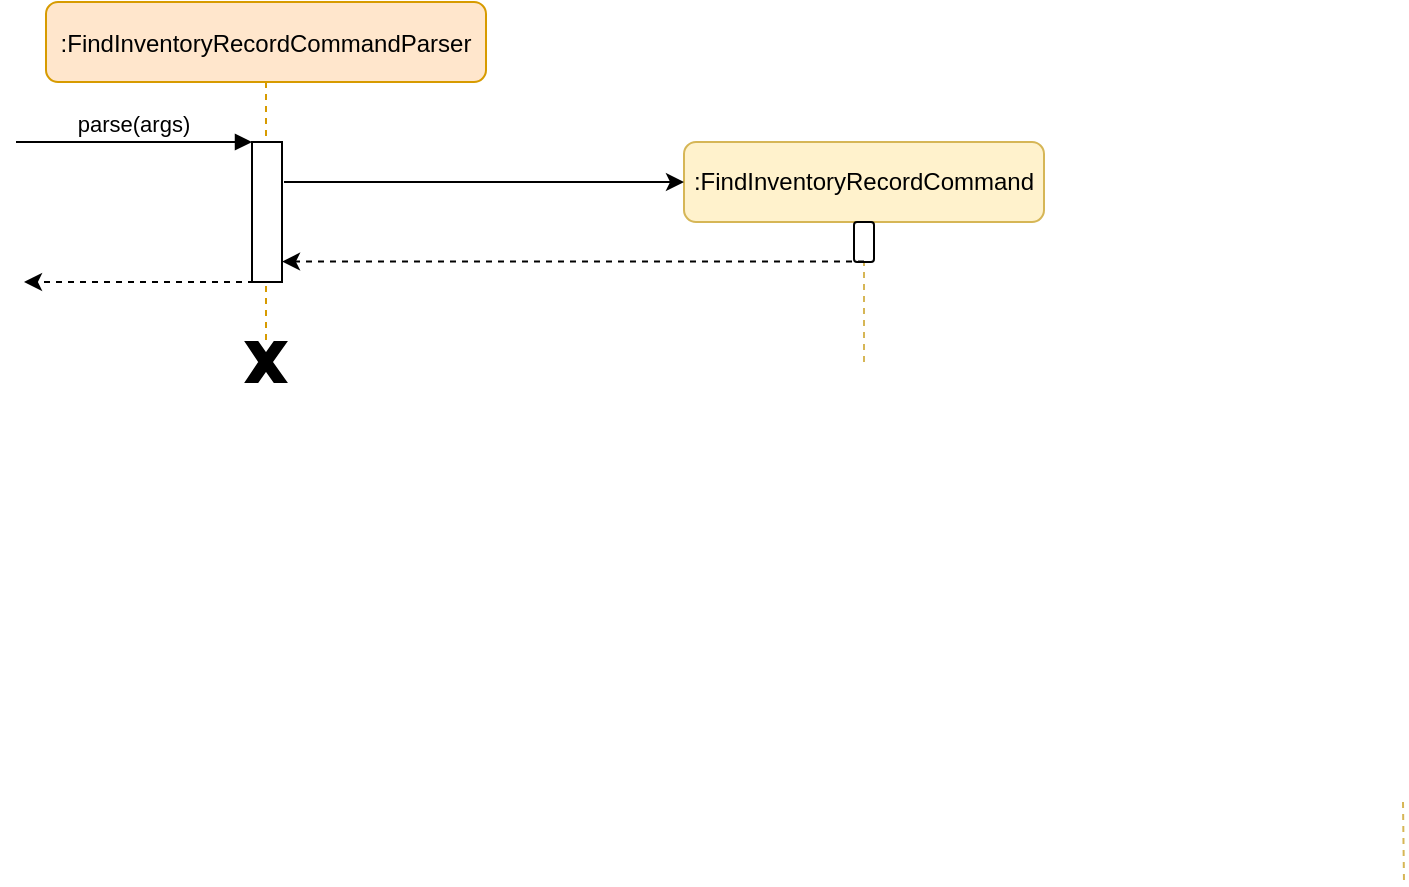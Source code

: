 <mxfile version="13.9.2" type="google"><diagram id="kgpKYQtTHZ0yAKxKKP6v" name="Page-1"><mxGraphModel dx="679" dy="429" grid="1" gridSize="10" guides="1" tooltips="1" connect="1" arrows="1" fold="1" page="1" pageScale="1" pageWidth="850" pageHeight="1100" background="#ffffff" math="0" shadow="0"><root><mxCell id="0"/><mxCell id="1" parent="0"/><mxCell id="H4B8p26qVpAJWS-0AwTk-1" value="" style="endArrow=none;dashed=1;html=1;entryX=0.5;entryY=1;entryDx=0;entryDy=0;fillColor=#fff2cc;strokeColor=#d6b656;" edge="1" parent="1" target="-x0xb8-hn3cwTsvxWdFa-32"><mxGeometry width="50" height="50" relative="1" as="geometry"><mxPoint x="480" y="260" as="sourcePoint"/><mxPoint x="320" y="210" as="targetPoint"/></mxGeometry></mxCell><mxCell id="3nuBFxr9cyL0pnOWT2aG-1" value=":FindInventoryRecordCommandParser" style="shape=umlLifeline;perimeter=lifelinePerimeter;container=1;collapsible=0;recursiveResize=0;rounded=1;shadow=0;strokeWidth=1;fillColor=#ffe6cc;strokeColor=#d79b00;" parent="1" vertex="1"><mxGeometry x="71" y="80" width="220" height="170" as="geometry"/></mxCell><mxCell id="3nuBFxr9cyL0pnOWT2aG-2" value="" style="points=[];perimeter=orthogonalPerimeter;rounded=0;shadow=0;strokeWidth=1;" parent="3nuBFxr9cyL0pnOWT2aG-1" vertex="1"><mxGeometry x="103" y="70" width="15" height="70" as="geometry"/></mxCell><mxCell id="3nuBFxr9cyL0pnOWT2aG-3" value="parse(args)" style="verticalAlign=bottom;startArrow=none;endArrow=block;startSize=8;shadow=0;strokeWidth=1;startFill=0;" parent="3nuBFxr9cyL0pnOWT2aG-1" target="3nuBFxr9cyL0pnOWT2aG-2" edge="1"><mxGeometry relative="1" as="geometry"><mxPoint x="-15" y="70" as="sourcePoint"/></mxGeometry></mxCell><mxCell id="-x0xb8-hn3cwTsvxWdFa-24" value="" style="endArrow=classic;html=1;strokeColor=#000000;dashed=1;" parent="1" edge="1"><mxGeometry width="50" height="50" relative="1" as="geometry"><mxPoint x="590" y="380" as="sourcePoint"/><mxPoint x="590" y="380" as="targetPoint"/></mxGeometry></mxCell><mxCell id="-x0xb8-hn3cwTsvxWdFa-32" value=":FindInventoryRecordCommand" style="rounded=1;whiteSpace=wrap;html=1;strokeColor=#d6b656;fillColor=#fff2cc;" parent="1" vertex="1"><mxGeometry x="390" y="150" width="180" height="40" as="geometry"/></mxCell><mxCell id="-x0xb8-hn3cwTsvxWdFa-33" value="" style="html=1;points=[];perimeter=orthogonalPerimeter;rounded=1;strokeColor=#000000;gradientColor=none;" parent="1" vertex="1"><mxGeometry x="475" y="190" width="10" height="20" as="geometry"/></mxCell><mxCell id="-x0xb8-hn3cwTsvxWdFa-34" value="" style="endArrow=classic;html=1;dashed=1;strokeColor=#000000;exitX=0.5;exitY=0.99;exitDx=0;exitDy=0;exitPerimeter=0;" parent="1" source="-x0xb8-hn3cwTsvxWdFa-33" target="3nuBFxr9cyL0pnOWT2aG-2" edge="1"><mxGeometry width="50" height="50" relative="1" as="geometry"><mxPoint x="700" y="480" as="sourcePoint"/><mxPoint x="450" y="340" as="targetPoint"/></mxGeometry></mxCell><mxCell id="-x0xb8-hn3cwTsvxWdFa-35" value="" style="endArrow=classic;html=1;strokeColor=#000000;" parent="1" edge="1"><mxGeometry width="50" height="50" relative="1" as="geometry"><mxPoint x="190" y="170" as="sourcePoint"/><mxPoint x="390" y="170" as="targetPoint"/></mxGeometry></mxCell><mxCell id="-x0xb8-hn3cwTsvxWdFa-36" value="" style="verticalLabelPosition=bottom;verticalAlign=top;html=1;shape=mxgraph.basic.x;rounded=1;strokeColor=#000000;gradientColor=none;fillColor=#000000;" parent="1" vertex="1"><mxGeometry x="171" y="250" width="20" height="20" as="geometry"/></mxCell><mxCell id="-x0xb8-hn3cwTsvxWdFa-37" value="" style="endArrow=classic;html=1;dashed=1;" parent="1" edge="1"><mxGeometry width="50" height="50" relative="1" as="geometry"><mxPoint x="181" y="220" as="sourcePoint"/><mxPoint x="60" y="220" as="targetPoint"/></mxGeometry></mxCell><mxCell id="ZvUBlLfRHNGKJ5I2yVPx-1" value="" style="endArrow=none;dashed=1;html=1;strokeColor=#d6b656;exitX=0.6;exitY=1.05;exitDx=0;exitDy=0;exitPerimeter=0;fillColor=#fff2cc;" parent="1" edge="1"><mxGeometry width="50" height="50" relative="1" as="geometry"><mxPoint x="749.5" y="480" as="sourcePoint"/><mxPoint x="750" y="520" as="targetPoint"/></mxGeometry></mxCell></root></mxGraphModel></diagram></mxfile>